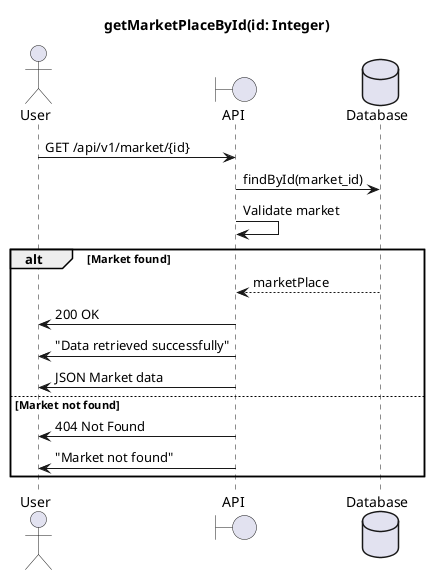 @startuml
title getMarketPlaceById(id: Integer)

actor User as u
boundary API as a
database Database as d

u->a : GET /api/v1/market/{id}
a->d: findById(market_id)
a->a : Validate market

alt Market found
    d-->a : marketPlace
    a->u : 200 OK
    a->u : "Data retrieved successfully"
    a->u : JSON Market data
else Market not found
    a->u : 404 Not Found
    a->u : "Market not found"
end

@enduml
